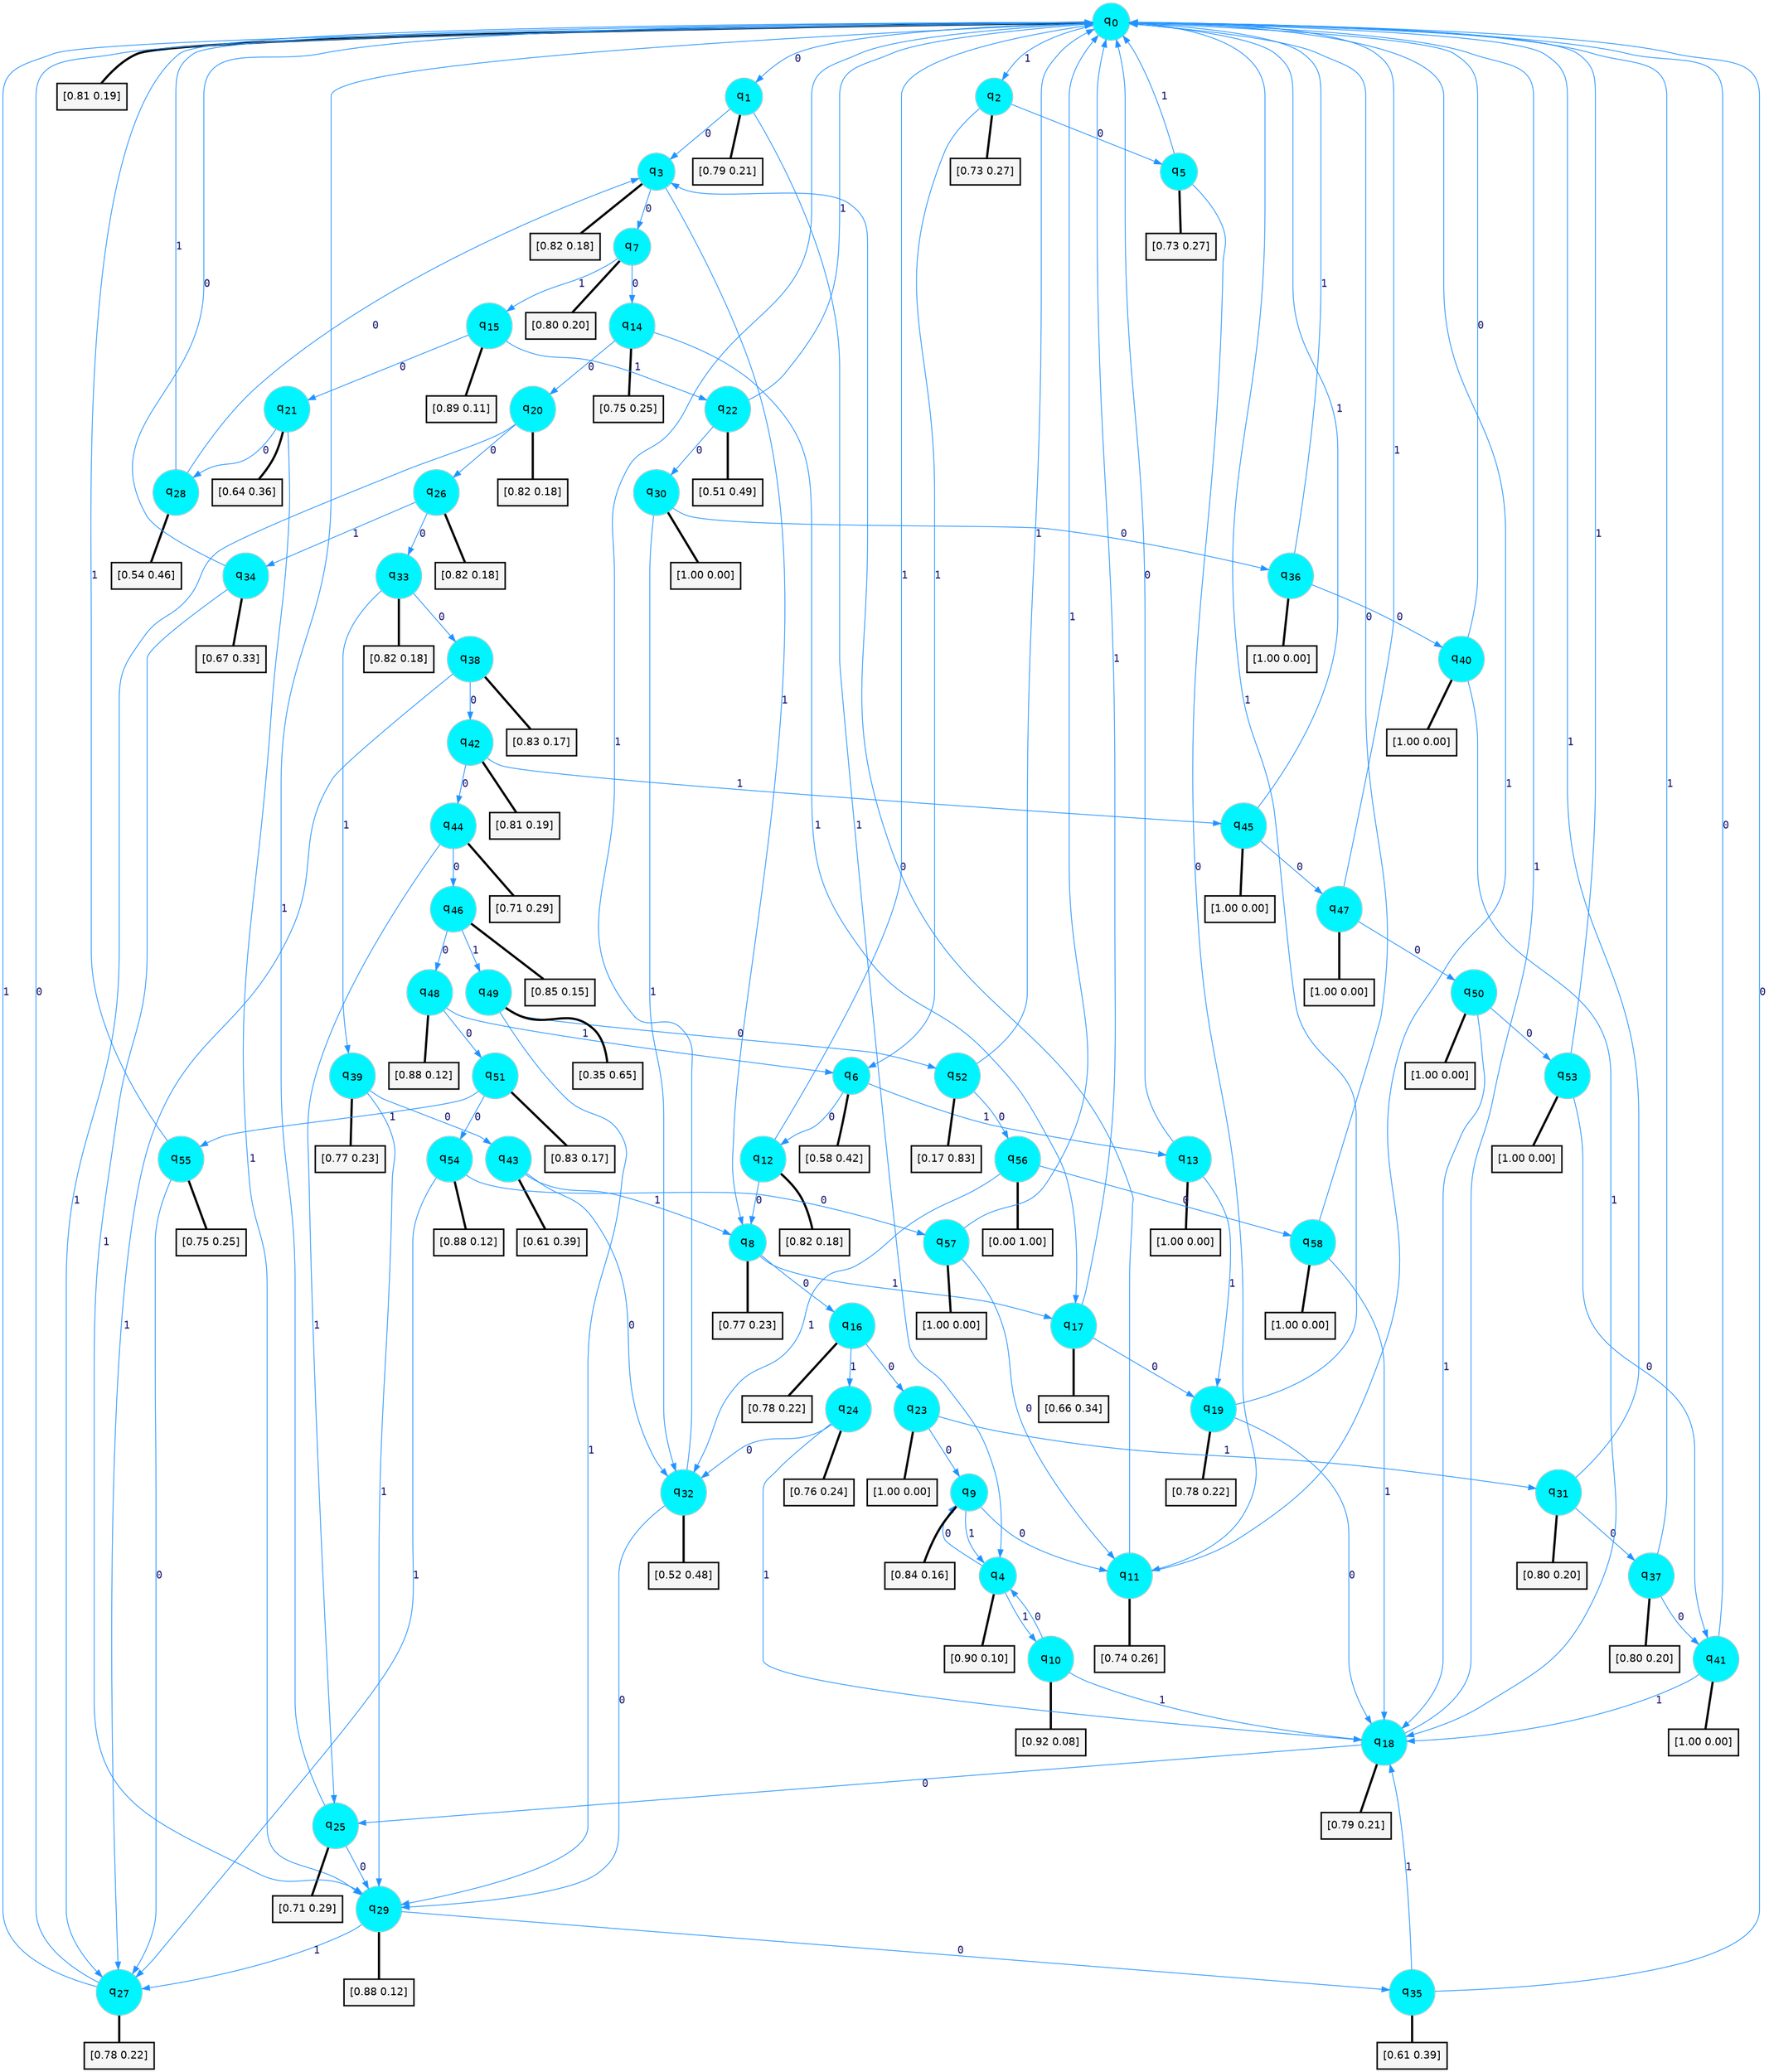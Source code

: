 digraph G {
graph [
bgcolor=transparent, dpi=300, rankdir=TD, size="40,25"];
node [
color=gray, fillcolor=turquoise1, fontcolor=black, fontname=Helvetica, fontsize=16, fontweight=bold, shape=circle, style=filled];
edge [
arrowsize=1, color=dodgerblue1, fontcolor=midnightblue, fontname=courier, fontweight=bold, penwidth=1, style=solid, weight=20];
0[label=<q<SUB>0</SUB>>];
1[label=<q<SUB>1</SUB>>];
2[label=<q<SUB>2</SUB>>];
3[label=<q<SUB>3</SUB>>];
4[label=<q<SUB>4</SUB>>];
5[label=<q<SUB>5</SUB>>];
6[label=<q<SUB>6</SUB>>];
7[label=<q<SUB>7</SUB>>];
8[label=<q<SUB>8</SUB>>];
9[label=<q<SUB>9</SUB>>];
10[label=<q<SUB>10</SUB>>];
11[label=<q<SUB>11</SUB>>];
12[label=<q<SUB>12</SUB>>];
13[label=<q<SUB>13</SUB>>];
14[label=<q<SUB>14</SUB>>];
15[label=<q<SUB>15</SUB>>];
16[label=<q<SUB>16</SUB>>];
17[label=<q<SUB>17</SUB>>];
18[label=<q<SUB>18</SUB>>];
19[label=<q<SUB>19</SUB>>];
20[label=<q<SUB>20</SUB>>];
21[label=<q<SUB>21</SUB>>];
22[label=<q<SUB>22</SUB>>];
23[label=<q<SUB>23</SUB>>];
24[label=<q<SUB>24</SUB>>];
25[label=<q<SUB>25</SUB>>];
26[label=<q<SUB>26</SUB>>];
27[label=<q<SUB>27</SUB>>];
28[label=<q<SUB>28</SUB>>];
29[label=<q<SUB>29</SUB>>];
30[label=<q<SUB>30</SUB>>];
31[label=<q<SUB>31</SUB>>];
32[label=<q<SUB>32</SUB>>];
33[label=<q<SUB>33</SUB>>];
34[label=<q<SUB>34</SUB>>];
35[label=<q<SUB>35</SUB>>];
36[label=<q<SUB>36</SUB>>];
37[label=<q<SUB>37</SUB>>];
38[label=<q<SUB>38</SUB>>];
39[label=<q<SUB>39</SUB>>];
40[label=<q<SUB>40</SUB>>];
41[label=<q<SUB>41</SUB>>];
42[label=<q<SUB>42</SUB>>];
43[label=<q<SUB>43</SUB>>];
44[label=<q<SUB>44</SUB>>];
45[label=<q<SUB>45</SUB>>];
46[label=<q<SUB>46</SUB>>];
47[label=<q<SUB>47</SUB>>];
48[label=<q<SUB>48</SUB>>];
49[label=<q<SUB>49</SUB>>];
50[label=<q<SUB>50</SUB>>];
51[label=<q<SUB>51</SUB>>];
52[label=<q<SUB>52</SUB>>];
53[label=<q<SUB>53</SUB>>];
54[label=<q<SUB>54</SUB>>];
55[label=<q<SUB>55</SUB>>];
56[label=<q<SUB>56</SUB>>];
57[label=<q<SUB>57</SUB>>];
58[label=<q<SUB>58</SUB>>];
59[label="[0.81 0.19]", shape=box,fontcolor=black, fontname=Helvetica, fontsize=14, penwidth=2, fillcolor=whitesmoke,color=black];
60[label="[0.79 0.21]", shape=box,fontcolor=black, fontname=Helvetica, fontsize=14, penwidth=2, fillcolor=whitesmoke,color=black];
61[label="[0.73 0.27]", shape=box,fontcolor=black, fontname=Helvetica, fontsize=14, penwidth=2, fillcolor=whitesmoke,color=black];
62[label="[0.82 0.18]", shape=box,fontcolor=black, fontname=Helvetica, fontsize=14, penwidth=2, fillcolor=whitesmoke,color=black];
63[label="[0.90 0.10]", shape=box,fontcolor=black, fontname=Helvetica, fontsize=14, penwidth=2, fillcolor=whitesmoke,color=black];
64[label="[0.73 0.27]", shape=box,fontcolor=black, fontname=Helvetica, fontsize=14, penwidth=2, fillcolor=whitesmoke,color=black];
65[label="[0.58 0.42]", shape=box,fontcolor=black, fontname=Helvetica, fontsize=14, penwidth=2, fillcolor=whitesmoke,color=black];
66[label="[0.80 0.20]", shape=box,fontcolor=black, fontname=Helvetica, fontsize=14, penwidth=2, fillcolor=whitesmoke,color=black];
67[label="[0.77 0.23]", shape=box,fontcolor=black, fontname=Helvetica, fontsize=14, penwidth=2, fillcolor=whitesmoke,color=black];
68[label="[0.84 0.16]", shape=box,fontcolor=black, fontname=Helvetica, fontsize=14, penwidth=2, fillcolor=whitesmoke,color=black];
69[label="[0.92 0.08]", shape=box,fontcolor=black, fontname=Helvetica, fontsize=14, penwidth=2, fillcolor=whitesmoke,color=black];
70[label="[0.74 0.26]", shape=box,fontcolor=black, fontname=Helvetica, fontsize=14, penwidth=2, fillcolor=whitesmoke,color=black];
71[label="[0.82 0.18]", shape=box,fontcolor=black, fontname=Helvetica, fontsize=14, penwidth=2, fillcolor=whitesmoke,color=black];
72[label="[1.00 0.00]", shape=box,fontcolor=black, fontname=Helvetica, fontsize=14, penwidth=2, fillcolor=whitesmoke,color=black];
73[label="[0.75 0.25]", shape=box,fontcolor=black, fontname=Helvetica, fontsize=14, penwidth=2, fillcolor=whitesmoke,color=black];
74[label="[0.89 0.11]", shape=box,fontcolor=black, fontname=Helvetica, fontsize=14, penwidth=2, fillcolor=whitesmoke,color=black];
75[label="[0.78 0.22]", shape=box,fontcolor=black, fontname=Helvetica, fontsize=14, penwidth=2, fillcolor=whitesmoke,color=black];
76[label="[0.66 0.34]", shape=box,fontcolor=black, fontname=Helvetica, fontsize=14, penwidth=2, fillcolor=whitesmoke,color=black];
77[label="[0.79 0.21]", shape=box,fontcolor=black, fontname=Helvetica, fontsize=14, penwidth=2, fillcolor=whitesmoke,color=black];
78[label="[0.78 0.22]", shape=box,fontcolor=black, fontname=Helvetica, fontsize=14, penwidth=2, fillcolor=whitesmoke,color=black];
79[label="[0.82 0.18]", shape=box,fontcolor=black, fontname=Helvetica, fontsize=14, penwidth=2, fillcolor=whitesmoke,color=black];
80[label="[0.64 0.36]", shape=box,fontcolor=black, fontname=Helvetica, fontsize=14, penwidth=2, fillcolor=whitesmoke,color=black];
81[label="[0.51 0.49]", shape=box,fontcolor=black, fontname=Helvetica, fontsize=14, penwidth=2, fillcolor=whitesmoke,color=black];
82[label="[1.00 0.00]", shape=box,fontcolor=black, fontname=Helvetica, fontsize=14, penwidth=2, fillcolor=whitesmoke,color=black];
83[label="[0.76 0.24]", shape=box,fontcolor=black, fontname=Helvetica, fontsize=14, penwidth=2, fillcolor=whitesmoke,color=black];
84[label="[0.71 0.29]", shape=box,fontcolor=black, fontname=Helvetica, fontsize=14, penwidth=2, fillcolor=whitesmoke,color=black];
85[label="[0.82 0.18]", shape=box,fontcolor=black, fontname=Helvetica, fontsize=14, penwidth=2, fillcolor=whitesmoke,color=black];
86[label="[0.78 0.22]", shape=box,fontcolor=black, fontname=Helvetica, fontsize=14, penwidth=2, fillcolor=whitesmoke,color=black];
87[label="[0.54 0.46]", shape=box,fontcolor=black, fontname=Helvetica, fontsize=14, penwidth=2, fillcolor=whitesmoke,color=black];
88[label="[0.88 0.12]", shape=box,fontcolor=black, fontname=Helvetica, fontsize=14, penwidth=2, fillcolor=whitesmoke,color=black];
89[label="[1.00 0.00]", shape=box,fontcolor=black, fontname=Helvetica, fontsize=14, penwidth=2, fillcolor=whitesmoke,color=black];
90[label="[0.80 0.20]", shape=box,fontcolor=black, fontname=Helvetica, fontsize=14, penwidth=2, fillcolor=whitesmoke,color=black];
91[label="[0.52 0.48]", shape=box,fontcolor=black, fontname=Helvetica, fontsize=14, penwidth=2, fillcolor=whitesmoke,color=black];
92[label="[0.82 0.18]", shape=box,fontcolor=black, fontname=Helvetica, fontsize=14, penwidth=2, fillcolor=whitesmoke,color=black];
93[label="[0.67 0.33]", shape=box,fontcolor=black, fontname=Helvetica, fontsize=14, penwidth=2, fillcolor=whitesmoke,color=black];
94[label="[0.61 0.39]", shape=box,fontcolor=black, fontname=Helvetica, fontsize=14, penwidth=2, fillcolor=whitesmoke,color=black];
95[label="[1.00 0.00]", shape=box,fontcolor=black, fontname=Helvetica, fontsize=14, penwidth=2, fillcolor=whitesmoke,color=black];
96[label="[0.80 0.20]", shape=box,fontcolor=black, fontname=Helvetica, fontsize=14, penwidth=2, fillcolor=whitesmoke,color=black];
97[label="[0.83 0.17]", shape=box,fontcolor=black, fontname=Helvetica, fontsize=14, penwidth=2, fillcolor=whitesmoke,color=black];
98[label="[0.77 0.23]", shape=box,fontcolor=black, fontname=Helvetica, fontsize=14, penwidth=2, fillcolor=whitesmoke,color=black];
99[label="[1.00 0.00]", shape=box,fontcolor=black, fontname=Helvetica, fontsize=14, penwidth=2, fillcolor=whitesmoke,color=black];
100[label="[1.00 0.00]", shape=box,fontcolor=black, fontname=Helvetica, fontsize=14, penwidth=2, fillcolor=whitesmoke,color=black];
101[label="[0.81 0.19]", shape=box,fontcolor=black, fontname=Helvetica, fontsize=14, penwidth=2, fillcolor=whitesmoke,color=black];
102[label="[0.61 0.39]", shape=box,fontcolor=black, fontname=Helvetica, fontsize=14, penwidth=2, fillcolor=whitesmoke,color=black];
103[label="[0.71 0.29]", shape=box,fontcolor=black, fontname=Helvetica, fontsize=14, penwidth=2, fillcolor=whitesmoke,color=black];
104[label="[1.00 0.00]", shape=box,fontcolor=black, fontname=Helvetica, fontsize=14, penwidth=2, fillcolor=whitesmoke,color=black];
105[label="[0.85 0.15]", shape=box,fontcolor=black, fontname=Helvetica, fontsize=14, penwidth=2, fillcolor=whitesmoke,color=black];
106[label="[1.00 0.00]", shape=box,fontcolor=black, fontname=Helvetica, fontsize=14, penwidth=2, fillcolor=whitesmoke,color=black];
107[label="[0.88 0.12]", shape=box,fontcolor=black, fontname=Helvetica, fontsize=14, penwidth=2, fillcolor=whitesmoke,color=black];
108[label="[0.35 0.65]", shape=box,fontcolor=black, fontname=Helvetica, fontsize=14, penwidth=2, fillcolor=whitesmoke,color=black];
109[label="[1.00 0.00]", shape=box,fontcolor=black, fontname=Helvetica, fontsize=14, penwidth=2, fillcolor=whitesmoke,color=black];
110[label="[0.83 0.17]", shape=box,fontcolor=black, fontname=Helvetica, fontsize=14, penwidth=2, fillcolor=whitesmoke,color=black];
111[label="[0.17 0.83]", shape=box,fontcolor=black, fontname=Helvetica, fontsize=14, penwidth=2, fillcolor=whitesmoke,color=black];
112[label="[1.00 0.00]", shape=box,fontcolor=black, fontname=Helvetica, fontsize=14, penwidth=2, fillcolor=whitesmoke,color=black];
113[label="[0.88 0.12]", shape=box,fontcolor=black, fontname=Helvetica, fontsize=14, penwidth=2, fillcolor=whitesmoke,color=black];
114[label="[0.75 0.25]", shape=box,fontcolor=black, fontname=Helvetica, fontsize=14, penwidth=2, fillcolor=whitesmoke,color=black];
115[label="[0.00 1.00]", shape=box,fontcolor=black, fontname=Helvetica, fontsize=14, penwidth=2, fillcolor=whitesmoke,color=black];
116[label="[1.00 0.00]", shape=box,fontcolor=black, fontname=Helvetica, fontsize=14, penwidth=2, fillcolor=whitesmoke,color=black];
117[label="[1.00 0.00]", shape=box,fontcolor=black, fontname=Helvetica, fontsize=14, penwidth=2, fillcolor=whitesmoke,color=black];
0->1 [label=0];
0->2 [label=1];
0->59 [arrowhead=none, penwidth=3,color=black];
1->3 [label=0];
1->4 [label=1];
1->60 [arrowhead=none, penwidth=3,color=black];
2->5 [label=0];
2->6 [label=1];
2->61 [arrowhead=none, penwidth=3,color=black];
3->7 [label=0];
3->8 [label=1];
3->62 [arrowhead=none, penwidth=3,color=black];
4->9 [label=0];
4->10 [label=1];
4->63 [arrowhead=none, penwidth=3,color=black];
5->11 [label=0];
5->0 [label=1];
5->64 [arrowhead=none, penwidth=3,color=black];
6->12 [label=0];
6->13 [label=1];
6->65 [arrowhead=none, penwidth=3,color=black];
7->14 [label=0];
7->15 [label=1];
7->66 [arrowhead=none, penwidth=3,color=black];
8->16 [label=0];
8->17 [label=1];
8->67 [arrowhead=none, penwidth=3,color=black];
9->11 [label=0];
9->4 [label=1];
9->68 [arrowhead=none, penwidth=3,color=black];
10->4 [label=0];
10->18 [label=1];
10->69 [arrowhead=none, penwidth=3,color=black];
11->3 [label=0];
11->0 [label=1];
11->70 [arrowhead=none, penwidth=3,color=black];
12->8 [label=0];
12->0 [label=1];
12->71 [arrowhead=none, penwidth=3,color=black];
13->0 [label=0];
13->19 [label=1];
13->72 [arrowhead=none, penwidth=3,color=black];
14->20 [label=0];
14->17 [label=1];
14->73 [arrowhead=none, penwidth=3,color=black];
15->21 [label=0];
15->22 [label=1];
15->74 [arrowhead=none, penwidth=3,color=black];
16->23 [label=0];
16->24 [label=1];
16->75 [arrowhead=none, penwidth=3,color=black];
17->19 [label=0];
17->0 [label=1];
17->76 [arrowhead=none, penwidth=3,color=black];
18->25 [label=0];
18->0 [label=1];
18->77 [arrowhead=none, penwidth=3,color=black];
19->18 [label=0];
19->0 [label=1];
19->78 [arrowhead=none, penwidth=3,color=black];
20->26 [label=0];
20->27 [label=1];
20->79 [arrowhead=none, penwidth=3,color=black];
21->28 [label=0];
21->29 [label=1];
21->80 [arrowhead=none, penwidth=3,color=black];
22->30 [label=0];
22->0 [label=1];
22->81 [arrowhead=none, penwidth=3,color=black];
23->9 [label=0];
23->31 [label=1];
23->82 [arrowhead=none, penwidth=3,color=black];
24->32 [label=0];
24->18 [label=1];
24->83 [arrowhead=none, penwidth=3,color=black];
25->29 [label=0];
25->0 [label=1];
25->84 [arrowhead=none, penwidth=3,color=black];
26->33 [label=0];
26->34 [label=1];
26->85 [arrowhead=none, penwidth=3,color=black];
27->0 [label=0];
27->0 [label=1];
27->86 [arrowhead=none, penwidth=3,color=black];
28->3 [label=0];
28->0 [label=1];
28->87 [arrowhead=none, penwidth=3,color=black];
29->35 [label=0];
29->27 [label=1];
29->88 [arrowhead=none, penwidth=3,color=black];
30->36 [label=0];
30->32 [label=1];
30->89 [arrowhead=none, penwidth=3,color=black];
31->37 [label=0];
31->0 [label=1];
31->90 [arrowhead=none, penwidth=3,color=black];
32->29 [label=0];
32->0 [label=1];
32->91 [arrowhead=none, penwidth=3,color=black];
33->38 [label=0];
33->39 [label=1];
33->92 [arrowhead=none, penwidth=3,color=black];
34->0 [label=0];
34->29 [label=1];
34->93 [arrowhead=none, penwidth=3,color=black];
35->0 [label=0];
35->18 [label=1];
35->94 [arrowhead=none, penwidth=3,color=black];
36->40 [label=0];
36->0 [label=1];
36->95 [arrowhead=none, penwidth=3,color=black];
37->41 [label=0];
37->0 [label=1];
37->96 [arrowhead=none, penwidth=3,color=black];
38->42 [label=0];
38->27 [label=1];
38->97 [arrowhead=none, penwidth=3,color=black];
39->43 [label=0];
39->29 [label=1];
39->98 [arrowhead=none, penwidth=3,color=black];
40->0 [label=0];
40->18 [label=1];
40->99 [arrowhead=none, penwidth=3,color=black];
41->0 [label=0];
41->18 [label=1];
41->100 [arrowhead=none, penwidth=3,color=black];
42->44 [label=0];
42->45 [label=1];
42->101 [arrowhead=none, penwidth=3,color=black];
43->32 [label=0];
43->8 [label=1];
43->102 [arrowhead=none, penwidth=3,color=black];
44->46 [label=0];
44->25 [label=1];
44->103 [arrowhead=none, penwidth=3,color=black];
45->47 [label=0];
45->0 [label=1];
45->104 [arrowhead=none, penwidth=3,color=black];
46->48 [label=0];
46->49 [label=1];
46->105 [arrowhead=none, penwidth=3,color=black];
47->50 [label=0];
47->0 [label=1];
47->106 [arrowhead=none, penwidth=3,color=black];
48->51 [label=0];
48->6 [label=1];
48->107 [arrowhead=none, penwidth=3,color=black];
49->52 [label=0];
49->29 [label=1];
49->108 [arrowhead=none, penwidth=3,color=black];
50->53 [label=0];
50->18 [label=1];
50->109 [arrowhead=none, penwidth=3,color=black];
51->54 [label=0];
51->55 [label=1];
51->110 [arrowhead=none, penwidth=3,color=black];
52->56 [label=0];
52->0 [label=1];
52->111 [arrowhead=none, penwidth=3,color=black];
53->41 [label=0];
53->0 [label=1];
53->112 [arrowhead=none, penwidth=3,color=black];
54->57 [label=0];
54->27 [label=1];
54->113 [arrowhead=none, penwidth=3,color=black];
55->27 [label=0];
55->0 [label=1];
55->114 [arrowhead=none, penwidth=3,color=black];
56->58 [label=0];
56->32 [label=1];
56->115 [arrowhead=none, penwidth=3,color=black];
57->11 [label=0];
57->0 [label=1];
57->116 [arrowhead=none, penwidth=3,color=black];
58->0 [label=0];
58->18 [label=1];
58->117 [arrowhead=none, penwidth=3,color=black];
}
